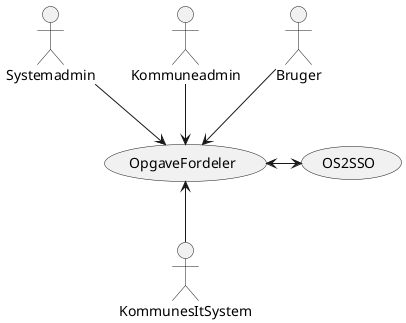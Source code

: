 @startuml

Systemadmin --> (OpgaveFordeler)
Kommuneadmin --> (OpgaveFordeler)
Bruger --> (OpgaveFordeler)

(OpgaveFordeler) <-- KommunesItSystem
(OpgaveFordeler) <-> (OS2SSO)

@enduml